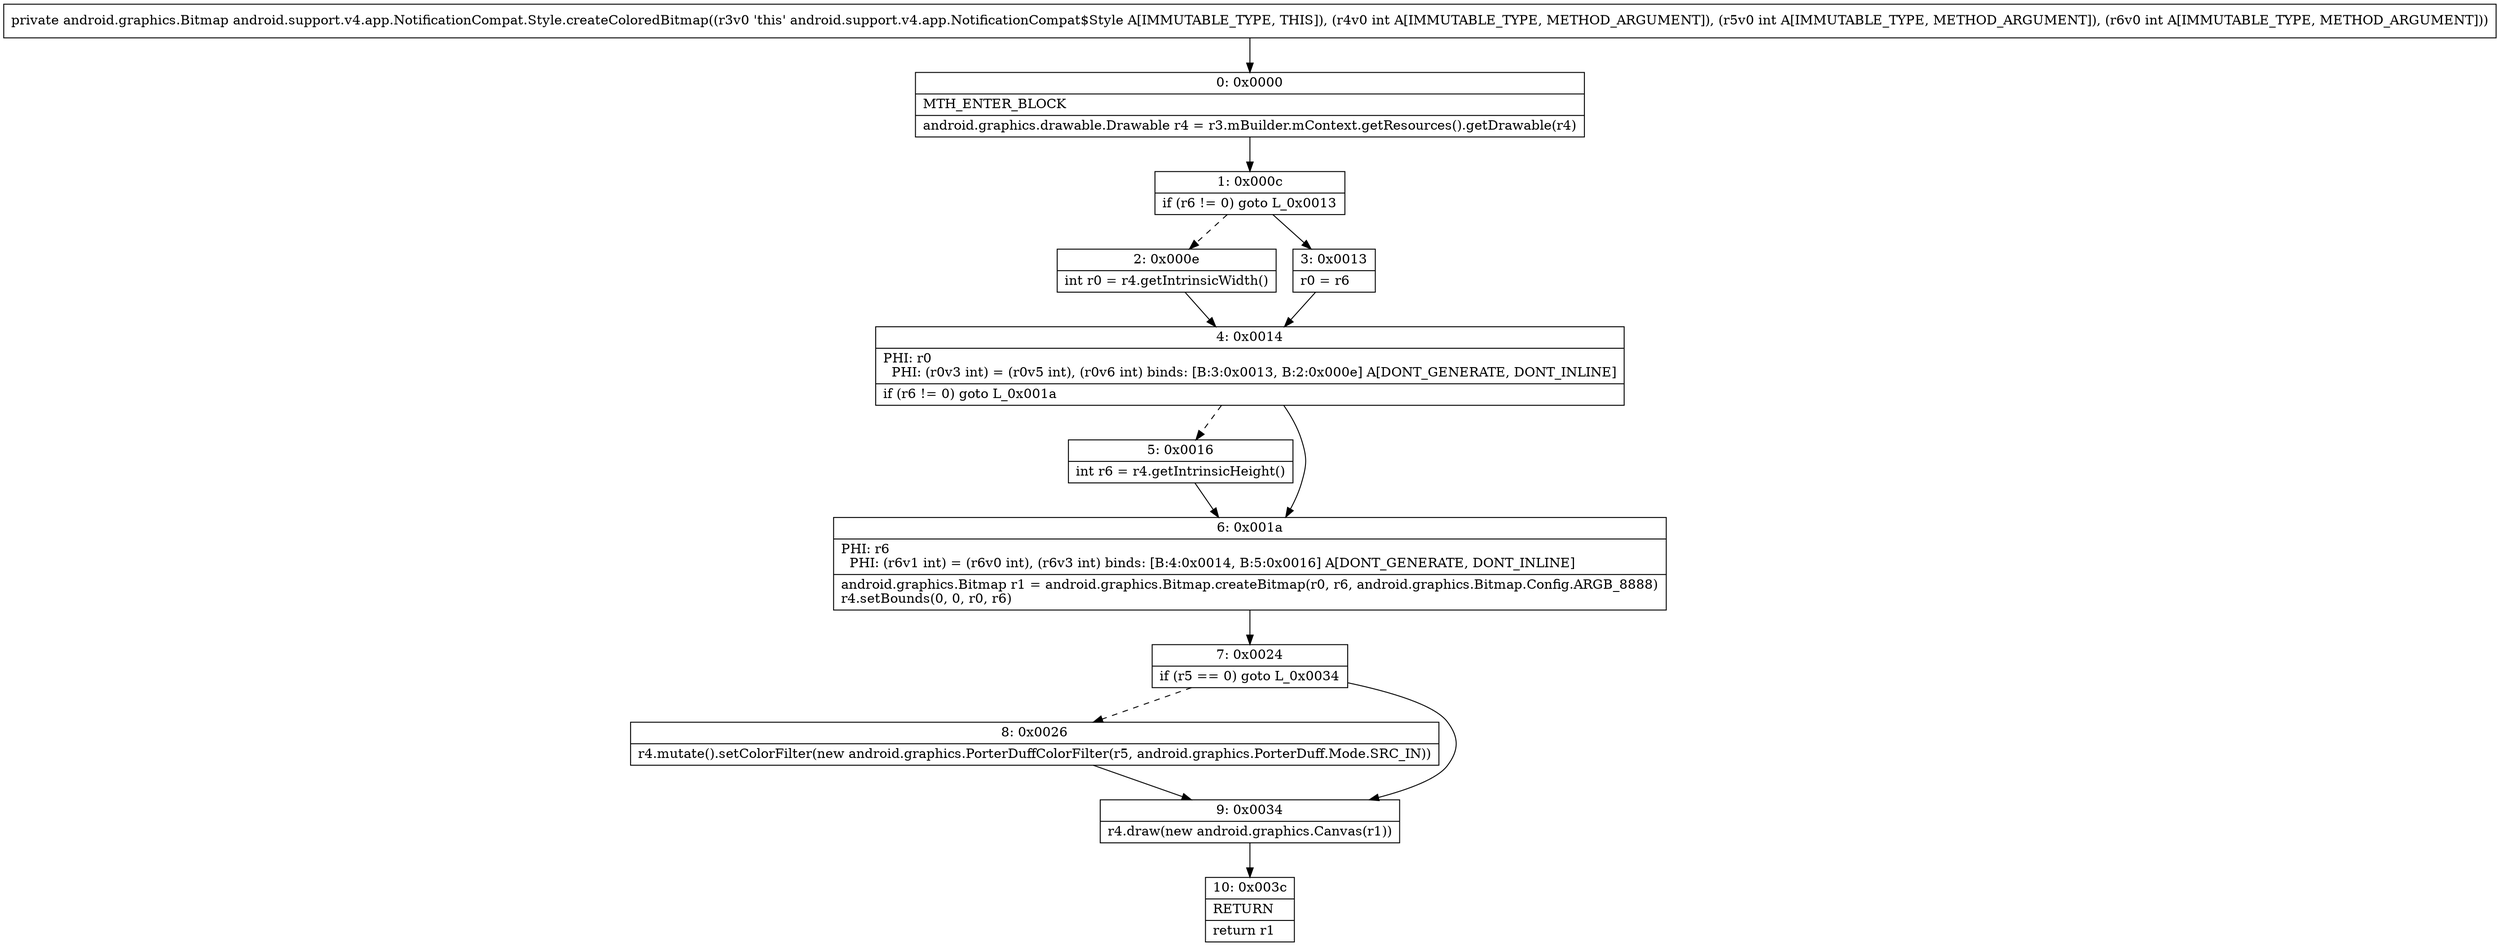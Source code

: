 digraph "CFG forandroid.support.v4.app.NotificationCompat.Style.createColoredBitmap(III)Landroid\/graphics\/Bitmap;" {
Node_0 [shape=record,label="{0\:\ 0x0000|MTH_ENTER_BLOCK\l|android.graphics.drawable.Drawable r4 = r3.mBuilder.mContext.getResources().getDrawable(r4)\l}"];
Node_1 [shape=record,label="{1\:\ 0x000c|if (r6 != 0) goto L_0x0013\l}"];
Node_2 [shape=record,label="{2\:\ 0x000e|int r0 = r4.getIntrinsicWidth()\l}"];
Node_3 [shape=record,label="{3\:\ 0x0013|r0 = r6\l}"];
Node_4 [shape=record,label="{4\:\ 0x0014|PHI: r0 \l  PHI: (r0v3 int) = (r0v5 int), (r0v6 int) binds: [B:3:0x0013, B:2:0x000e] A[DONT_GENERATE, DONT_INLINE]\l|if (r6 != 0) goto L_0x001a\l}"];
Node_5 [shape=record,label="{5\:\ 0x0016|int r6 = r4.getIntrinsicHeight()\l}"];
Node_6 [shape=record,label="{6\:\ 0x001a|PHI: r6 \l  PHI: (r6v1 int) = (r6v0 int), (r6v3 int) binds: [B:4:0x0014, B:5:0x0016] A[DONT_GENERATE, DONT_INLINE]\l|android.graphics.Bitmap r1 = android.graphics.Bitmap.createBitmap(r0, r6, android.graphics.Bitmap.Config.ARGB_8888)\lr4.setBounds(0, 0, r0, r6)\l}"];
Node_7 [shape=record,label="{7\:\ 0x0024|if (r5 == 0) goto L_0x0034\l}"];
Node_8 [shape=record,label="{8\:\ 0x0026|r4.mutate().setColorFilter(new android.graphics.PorterDuffColorFilter(r5, android.graphics.PorterDuff.Mode.SRC_IN))\l}"];
Node_9 [shape=record,label="{9\:\ 0x0034|r4.draw(new android.graphics.Canvas(r1))\l}"];
Node_10 [shape=record,label="{10\:\ 0x003c|RETURN\l|return r1\l}"];
MethodNode[shape=record,label="{private android.graphics.Bitmap android.support.v4.app.NotificationCompat.Style.createColoredBitmap((r3v0 'this' android.support.v4.app.NotificationCompat$Style A[IMMUTABLE_TYPE, THIS]), (r4v0 int A[IMMUTABLE_TYPE, METHOD_ARGUMENT]), (r5v0 int A[IMMUTABLE_TYPE, METHOD_ARGUMENT]), (r6v0 int A[IMMUTABLE_TYPE, METHOD_ARGUMENT])) }"];
MethodNode -> Node_0;
Node_0 -> Node_1;
Node_1 -> Node_2[style=dashed];
Node_1 -> Node_3;
Node_2 -> Node_4;
Node_3 -> Node_4;
Node_4 -> Node_5[style=dashed];
Node_4 -> Node_6;
Node_5 -> Node_6;
Node_6 -> Node_7;
Node_7 -> Node_8[style=dashed];
Node_7 -> Node_9;
Node_8 -> Node_9;
Node_9 -> Node_10;
}

